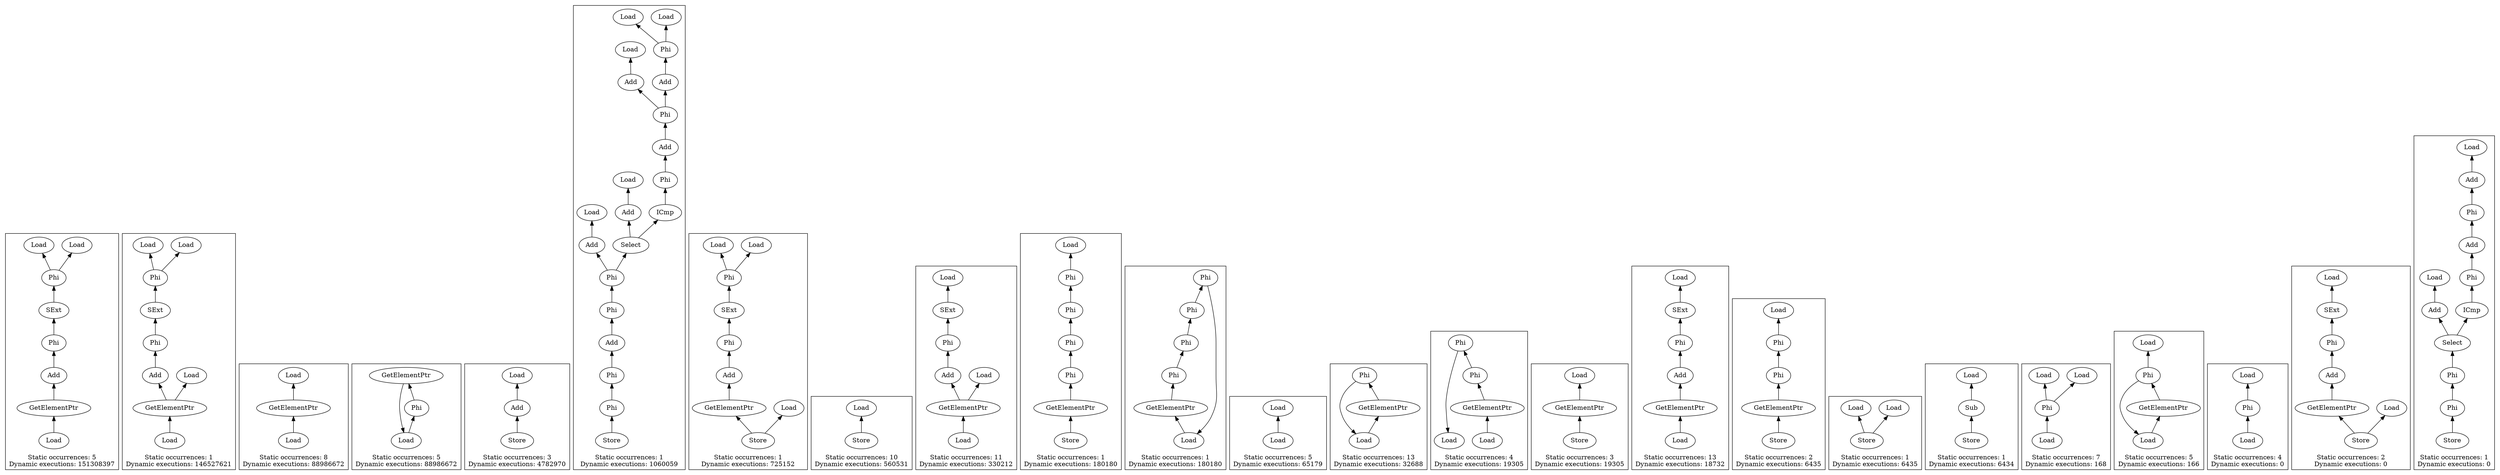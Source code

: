 strict digraph {
rankdir=BT
subgraph {
"0_401" [label="Add"]
"0_400" [label="Phi"]
"0_401" -> "0_400"
"0_402" [label="GetElementPtr"]
"0_402" -> "0_401"
{
rank=min
"0_403" [label="Load"]
}
"0_403" -> "0_402"
"0_366" [label="Phi"]
"0_360" [label="Load"]
"0_366" -> "0_360"
"0_523" [label="Load"]
"0_366" -> "0_523"
"0_370" [label="SExt"]
"0_400" -> "0_370"
"0_370" -> "0_366"
cluster=true
label="Static occurrences: 5\nDynamic executions: 151308397"
}
subgraph {
"1_460" [label="Add"]
"1_457" [label="Phi"]
"1_460" -> "1_457"
"1_461" [label="GetElementPtr"]
"1_461" -> "1_460"
"1_455" [label="Load"]
"1_461" -> "1_455"
{
rank=min
"1_462" [label="Load"]
}
"1_462" -> "1_461"
"1_366" [label="Phi"]
"1_360" [label="Load"]
"1_366" -> "1_360"
"1_523" [label="Load"]
"1_366" -> "1_523"
"1_370" [label="SExt"]
"1_457" -> "1_370"
"1_370" -> "1_366"
cluster=true
label="Static occurrences: 1\nDynamic executions: 146527621"
}
subgraph {
"2_131" [label="GetElementPtr"]
"2_130" [label="Load"]
"2_131" -> "2_130"
{
rank=min
"2_132" [label="Load"]
}
"2_132" -> "2_131"
cluster=true
label="Static occurrences: 8\nDynamic executions: 88986672"
}
subgraph {
"3_148" [label="GetElementPtr"]
{
rank=min
"3_130" [label="Load"]
}
"3_148" -> "3_130"
"3_129" [label="Phi"]
"3_130" -> "3_129"
"3_129" -> "3_148"
cluster=true
label="Static occurrences: 5\nDynamic executions: 88986672"
}
subgraph {
"4_32" [label="Add"]
"4_25" [label="Load"]
"4_32" -> "4_25"
{
rank=min
"4_33" [label="Store"]
}
"4_33" -> "4_32"
cluster=true
label="Static occurrences: 3\nDynamic executions: 4782970"
}
subgraph {
"5_483" [label="Add"]
"5_482" [label="Load"]
"5_483" -> "5_482"
"5_514" [label="Add"]
"5_513" [label="Load"]
"5_514" -> "5_513"
"5_485" [label="Add"]
"5_484" [label="Load"]
"5_485" -> "5_484"
"5_528" [label="Add"]
"5_526" [label="Phi"]
"5_528" -> "5_526"
"5_516" [label="Add"]
"5_366" [label="Phi"]
"5_516" -> "5_366"
"5_522" [label="Add"]
"5_518" [label="Phi"]
"5_522" -> "5_518"
"5_373" [label="ICmp"]
"5_369" [label="Phi"]
"5_373" -> "5_369"
"5_518" -> "5_516"
"5_359" [label="Phi"]
"5_359" -> "5_528"
"5_519" [label="Phi"]
"5_519" -> "5_485"
"5_369" -> "5_522"
"5_518" -> "5_483"
"5_360" [label="Load"]
"5_366" -> "5_360"
"5_523" [label="Load"]
"5_366" -> "5_523"
"5_368" [label="Phi"]
"5_368" -> "5_359"
"5_526" -> "5_519"
"5_515" [label="Select"]
"5_519" -> "5_515"
"5_515" -> "5_514"
"5_515" -> "5_373"
{
rank=min
"5_394" [label="Store"]
}
"5_394" -> "5_368"
cluster=true
label="Static occurrences: 1\nDynamic executions: 1060059"
}
subgraph {
"6_401" [label="Add"]
"6_400" [label="Phi"]
"6_401" -> "6_400"
"6_402" [label="GetElementPtr"]
"6_402" -> "6_401"
"6_366" [label="Phi"]
"6_360" [label="Load"]
"6_366" -> "6_360"
"6_523" [label="Load"]
"6_366" -> "6_523"
"6_370" [label="SExt"]
"6_400" -> "6_370"
"6_370" -> "6_366"
{
rank=min
"6_408" [label="Store"]
}
"6_408" -> "6_402"
"6_405" [label="Load"]
"6_408" -> "6_405"
cluster=true
label="Static occurrences: 1\nDynamic executions: 725152"
}
subgraph {
{
rank=min
"7_340" [label="Store"]
}
"7_327" [label="Load"]
"7_340" -> "7_327"
cluster=true
label="Static occurrences: 10\nDynamic executions: 560531"
}
subgraph {
"8_137" [label="Add"]
"8_134" [label="Phi"]
"8_137" -> "8_134"
"8_138" [label="GetElementPtr"]
"8_138" -> "8_137"
"8_132" [label="Load"]
"8_138" -> "8_132"
{
rank=min
"8_139" [label="Load"]
}
"8_139" -> "8_138"
"8_127" [label="SExt"]
"8_134" -> "8_127"
"8_126" [label="Load"]
"8_127" -> "8_126"
cluster=true
label="Static occurrences: 11\nDynamic executions: 330212"
}
subgraph {
"9_430" [label="GetElementPtr"]
"9_367" [label="Phi"]
"9_430" -> "9_367"
"9_520" [label="Phi"]
"9_448" [label="Load"]
"9_520" -> "9_448"
"9_358" [label="Phi"]
"9_367" -> "9_358"
"9_527" [label="Phi"]
"9_527" -> "9_520"
"9_358" -> "9_527"
{
rank=min
"9_431" [label="Store"]
}
"9_431" -> "9_430"
cluster=true
label="Static occurrences: 1\nDynamic executions: 180180"
}
subgraph {
"10_430" [label="GetElementPtr"]
"10_367" [label="Phi"]
"10_430" -> "10_367"
{
rank=min
"10_448" [label="Load"]
}
"10_448" -> "10_430"
"10_520" [label="Phi"]
"10_520" -> "10_448"
"10_358" [label="Phi"]
"10_367" -> "10_358"
"10_527" [label="Phi"]
"10_527" -> "10_520"
"10_358" -> "10_527"
cluster=true
label="Static occurrences: 1\nDynamic executions: 180180"
}
subgraph {
{
rank=min
"11_150" [label="Load"]
}
"11_130" [label="Load"]
"11_150" -> "11_130"
cluster=true
label="Static occurrences: 5\nDynamic executions: 65179"
}
subgraph {
"12_221" [label="GetElementPtr"]
"12_197" [label="Phi"]
"12_221" -> "12_197"
{
rank=min
"12_222" [label="Load"]
}
"12_222" -> "12_221"
"12_197" -> "12_222"
cluster=true
label="Static occurrences: 13\nDynamic executions: 32688"
}
subgraph {
"13_610" [label="GetElementPtr"]
"13_562" [label="Phi"]
"13_610" -> "13_562"
{
rank=min
"13_632" [label="Load"]
}
"13_632" -> "13_610"
"13_678" [label="Phi"]
{
rank=min
"13_643" [label="Load"]
}
"13_678" -> "13_643"
"13_562" -> "13_678"
cluster=true
label="Static occurrences: 4\nDynamic executions: 19305"
}
subgraph {
"14_633" [label="GetElementPtr"]
"14_632" [label="Load"]
"14_633" -> "14_632"
{
rank=min
"14_634" [label="Store"]
}
"14_634" -> "14_633"
cluster=true
label="Static occurrences: 3\nDynamic executions: 19305"
}
subgraph {
"15_50" [label="Add"]
"15_49" [label="Phi"]
"15_50" -> "15_49"
"15_51" [label="GetElementPtr"]
"15_51" -> "15_50"
{
rank=min
"15_52" [label="Load"]
}
"15_52" -> "15_51"
"15_47" [label="SExt"]
"15_49" -> "15_47"
"15_44" [label="Load"]
"15_47" -> "15_44"
cluster=true
label="Static occurrences: 13\nDynamic executions: 18732"
}
subgraph {
"16_610" [label="GetElementPtr"]
"16_562" [label="Phi"]
"16_610" -> "16_562"
"16_678" [label="Phi"]
"16_643" [label="Load"]
"16_678" -> "16_643"
"16_562" -> "16_678"
{
rank=min
"16_611" [label="Store"]
}
"16_611" -> "16_610"
cluster=true
label="Static occurrences: 2\nDynamic executions: 6435"
}
subgraph {
{
rank=min
"17_640" [label="Store"]
}
"17_636" [label="Load"]
"17_640" -> "17_636"
"17_639" [label="Load"]
"17_640" -> "17_639"
cluster=true
label="Static occurrences: 1\nDynamic executions: 6435"
}
subgraph {
{
rank=min
"18_538" [label="Store"]
}
"18_537" [label="Sub"]
"18_538" -> "18_537"
"18_536" [label="Load"]
"18_537" -> "18_536"
cluster=true
label="Static occurrences: 1\nDynamic executions: 6434"
}
subgraph {
{
rank=min
"19_259" [label="Load"]
}
"19_258" [label="Phi"]
"19_259" -> "19_258"
"19_283" [label="Load"]
"19_258" -> "19_283"
"19_255" [label="Load"]
"19_258" -> "19_255"
cluster=true
label="Static occurrences: 7\nDynamic executions: 168"
}
subgraph {
"20_282" [label="GetElementPtr"]
"20_258" [label="Phi"]
"20_282" -> "20_258"
{
rank=min
"20_283" [label="Load"]
}
"20_283" -> "20_282"
"20_258" -> "20_283"
"20_255" [label="Load"]
"20_258" -> "20_255"
cluster=true
label="Static occurrences: 5\nDynamic executions: 166"
}
subgraph {
{
rank=min
"21_198" [label="Load"]
}
"21_197" [label="Phi"]
"21_198" -> "21_197"
"21_222" [label="Load"]
"21_197" -> "21_222"
cluster=true
label="Static occurrences: 4\nDynamic executions: 0"
}
subgraph {
"22_50" [label="Add"]
"22_49" [label="Phi"]
"22_50" -> "22_49"
"22_51" [label="GetElementPtr"]
"22_51" -> "22_50"
"22_47" [label="SExt"]
"22_49" -> "22_47"
"22_44" [label="Load"]
"22_47" -> "22_44"
{
rank=min
"22_57" [label="Store"]
}
"22_57" -> "22_51"
"22_54" [label="Load"]
"22_57" -> "22_54"
cluster=true
label="Static occurrences: 2\nDynamic executions: 0"
}
subgraph {
"23_697" [label="Add"]
"23_691" [label="Load"]
"23_697" -> "23_691"
"23_696" [label="Add"]
"23_688" [label="Load"]
"23_696" -> "23_688"
"23_783" [label="Add"]
"23_779" [label="Phi"]
"23_783" -> "23_779"
"23_713" [label="ICmp"]
"23_711" [label="Phi"]
"23_713" -> "23_711"
"23_779" -> "23_697"
"23_711" -> "23_783"
"23_710" [label="Phi"]
"23_780" [label="Phi"]
"23_710" -> "23_780"
"23_777" [label="Select"]
"23_780" -> "23_777"
"23_777" -> "23_696"
"23_777" -> "23_713"
{
rank=min
"23_732" [label="Store"]
}
"23_732" -> "23_710"
cluster=true
label="Static occurrences: 1\nDynamic executions: 0"
}
}
